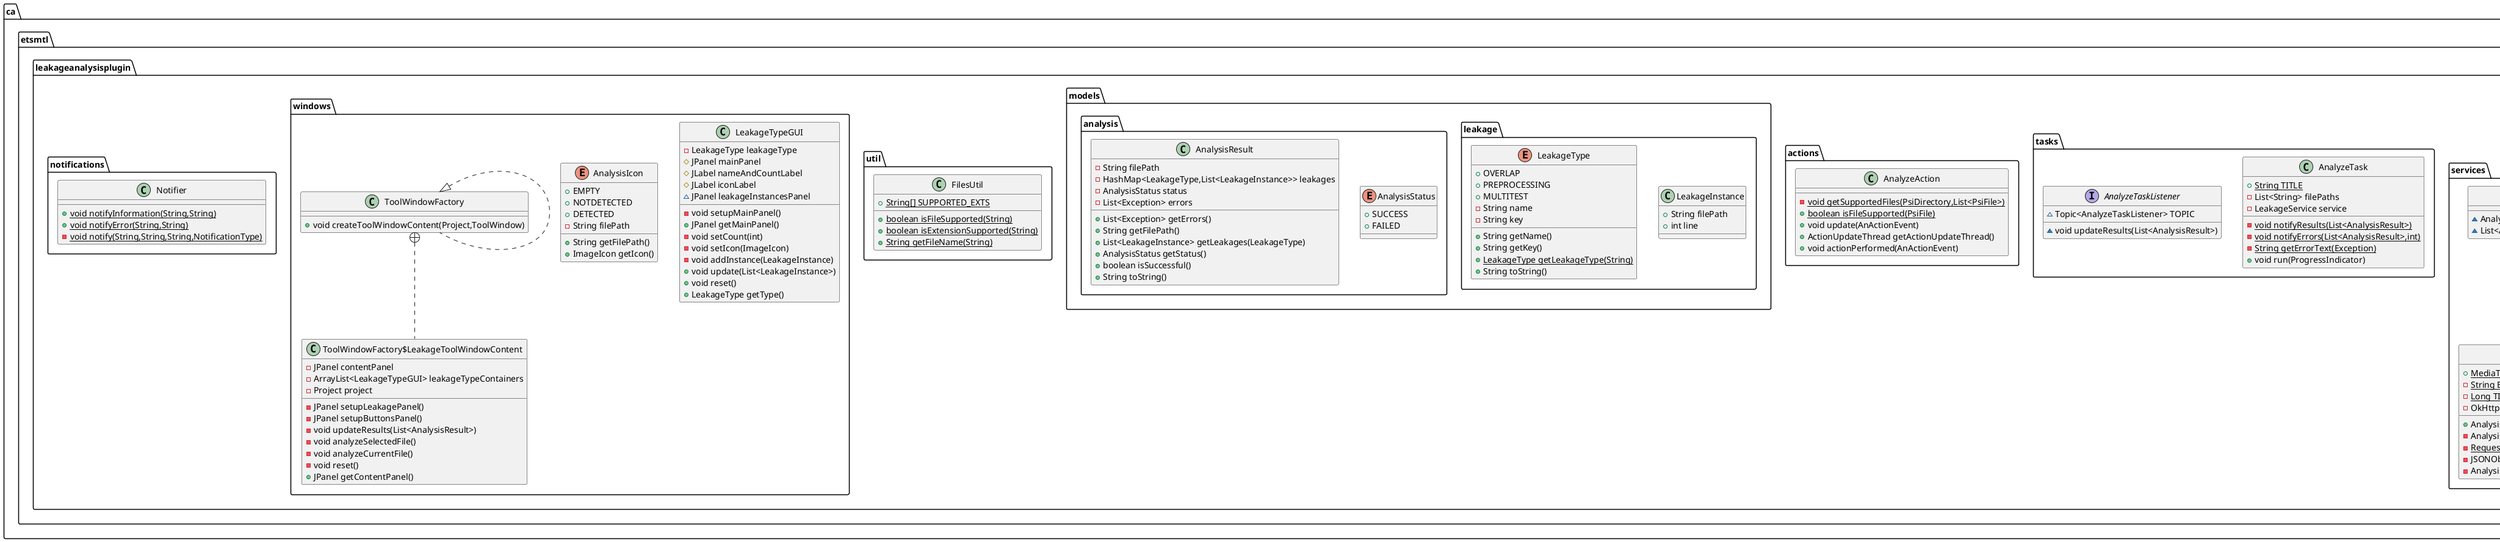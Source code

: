 @startuml
class ca.etsmtl.leakageanalysisplugin.services.HttpClientLeakageService {
+ {static} MediaType ANALYZE_MEDIATYPE
- {static} String BASE_URL
- {static} Long TIMEOUT
- OkHttpClient client
+ AnalysisResult analyzeFile(String)
- AnalysisResult executeAnalyzeRequest(String)
- {static} Request buildAnalyzeRequest(String)
- JSONObject getAnalyzeRequestData(Request)
- AnalysisResult toAnalysisResult(String,JSONObject)
}
class ca.etsmtl.leakageanalysisplugin.tasks.AnalyzeTask {
+ {static} String TITLE
- List<String> filePaths
- LeakageService service
- {static} void notifyResults(List<AnalysisResult>)
- {static} void notifyErrors(List<AnalysisResult>,int)
- {static} String getErrorText(Exception)
+ void run(ProgressIndicator)
}
class ca.etsmtl.leakageanalysisplugin.actions.AnalyzeAction {
- {static} void getSupportedFiles(PsiDirectory,List<PsiFile>)
+ {static} boolean isFileSupported(PsiFile)
+ void update(AnActionEvent)
+ ActionUpdateThread getActionUpdateThread()
+ void actionPerformed(AnActionEvent)
}
class ca.etsmtl.leakageanalysisplugin.models.leakage.LeakageInstance {
+ String filePath
+ int line
}
class ca.etsmtl.leakageanalysisplugin.util.FilesUtil {
+ {static} String[] SUPPORTED_EXTS
+ {static} boolean isFileSupported(String)
+ {static} boolean isExtensionSupported(String)
+ {static} String getFileName(String)
}
enum ca.etsmtl.leakageanalysisplugin.models.analysis.AnalysisStatus {
+  SUCCESS
+  FAILED
}
class ca.etsmtl.leakageanalysisplugin.windows.LeakageTypeGUI {
- LeakageType leakageType
# JPanel mainPanel
# JLabel nameAndCountLabel
# JLabel iconLabel
~ JPanel leakageInstancesPanel
- void setupMainPanel()
+ JPanel getMainPanel()
- void setCount(int)
- void setIcon(ImageIcon)
- void addInstance(LeakageInstance)
+ void update(List<LeakageInstance>)
+ void reset()
+ LeakageType getType()
}
class ca.etsmtl.leakageanalysisplugin.notifications.Notifier {
+ {static} void notifyInformation(String,String)
+ {static} void notifyError(String,String)
- {static} void notify(String,String,String,NotificationType)
}
interface ca.etsmtl.leakageanalysisplugin.services.LeakageService {
~ AnalysisResult analyzeFile(String)
~ List<AnalysisResult> analyzeFiles(List<String>)
}
interface ca.etsmtl.leakageanalysisplugin.tasks.AnalyzeTaskListener {
~ Topic<AnalyzeTaskListener> TOPIC
~ void updateResults(List<AnalysisResult>)
}
enum ca.etsmtl.leakageanalysisplugin.windows.AnalysisIcon {
+  EMPTY
+  NOTDETECTED
+  DETECTED
- String filePath
+ String getFilePath()
+ ImageIcon getIcon()
}
class ca.etsmtl.leakageanalysisplugin.models.analysis.AnalysisResult {
- String filePath
- HashMap<LeakageType,List<LeakageInstance>> leakages
- AnalysisStatus status
- List<Exception> errors
+ List<Exception> getErrors()
+ String getFilePath()
+ List<LeakageInstance> getLeakages(LeakageType)
+ AnalysisStatus getStatus()
+ boolean isSuccessful()
+ String toString()
}
class ca.etsmtl.leakageanalysisplugin.windows.ToolWindowFactory {
+ void createToolWindowContent(Project,ToolWindow)
}
class ca.etsmtl.leakageanalysisplugin.windows.ToolWindowFactory$LeakageToolWindowContent {
- JPanel contentPanel
- ArrayList<LeakageTypeGUI> leakageTypeContainers
- Project project
- JPanel setupLeakagePanel()
- JPanel setupButtonsPanel()
- void updateResults(List<AnalysisResult>)
- void analyzeSelectedFile()
- void analyzeCurrentFile()
- void reset()
+ JPanel getContentPanel()
}
enum ca.etsmtl.leakageanalysisplugin.models.leakage.LeakageType {
+  OVERLAP
+  PREPROCESSING
+  MULTITEST
- String name
- String key
+ String getName()
+ String getKey()
+ {static} LeakageType getLeakageType(String)
+ String toString()
}


ca.etsmtl.leakageanalysisplugin.services.LeakageService <|.. ca.etsmtl.leakageanalysisplugin.services.HttpClientLeakageService
ca.etsmtl.leakageanalysisplugin.windows.ToolWindowFactory <|.. ca.etsmtl.leakageanalysisplugin.windows.ToolWindowFactory
ca.etsmtl.leakageanalysisplugin.windows.ToolWindowFactory +.. ca.etsmtl.leakageanalysisplugin.windows.ToolWindowFactory$LeakageToolWindowContent
@enduml